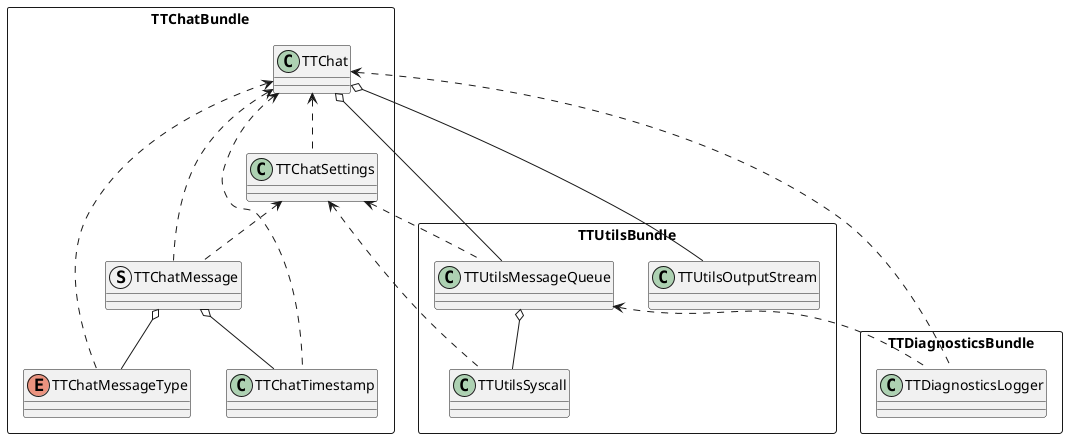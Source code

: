 @startuml

package TTChatBundle <<Rectangle>> {
  class TTChat
  struct TTChatMessage
  class TTChatSettings
  enum TTChatMessageType
  class TTChatTimestamp
}

package TTDiagnosticsBundle <<Rectangle>> {
  class TTDiagnosticsLogger
}

package TTUtilsBundle <<Rectangle>> {
  class TTUtilsOutputStream
  class TTUtilsSyscall
  class TTUtilsMessageQueue
}

TTChat o-- TTUtilsOutputStream
TTChat o-- TTUtilsMessageQueue
TTChat <.. TTDiagnosticsLogger
TTChat <.. TTChatSettings
TTChat <.. TTChatMessage
TTChat <.. TTChatMessageType
TTChat <.. TTChatTimestamp
TTChatSettings <.. TTUtilsSyscall
TTChatSettings <.. TTUtilsMessageQueue
TTChatSettings <.. TTChatMessage
TTChatMessage o-- TTChatMessageType
TTChatMessage o-- TTChatTimestamp
TTUtilsMessageQueue o-- TTUtilsSyscall
TTUtilsMessageQueue <.. TTDiagnosticsLogger

@enduml
